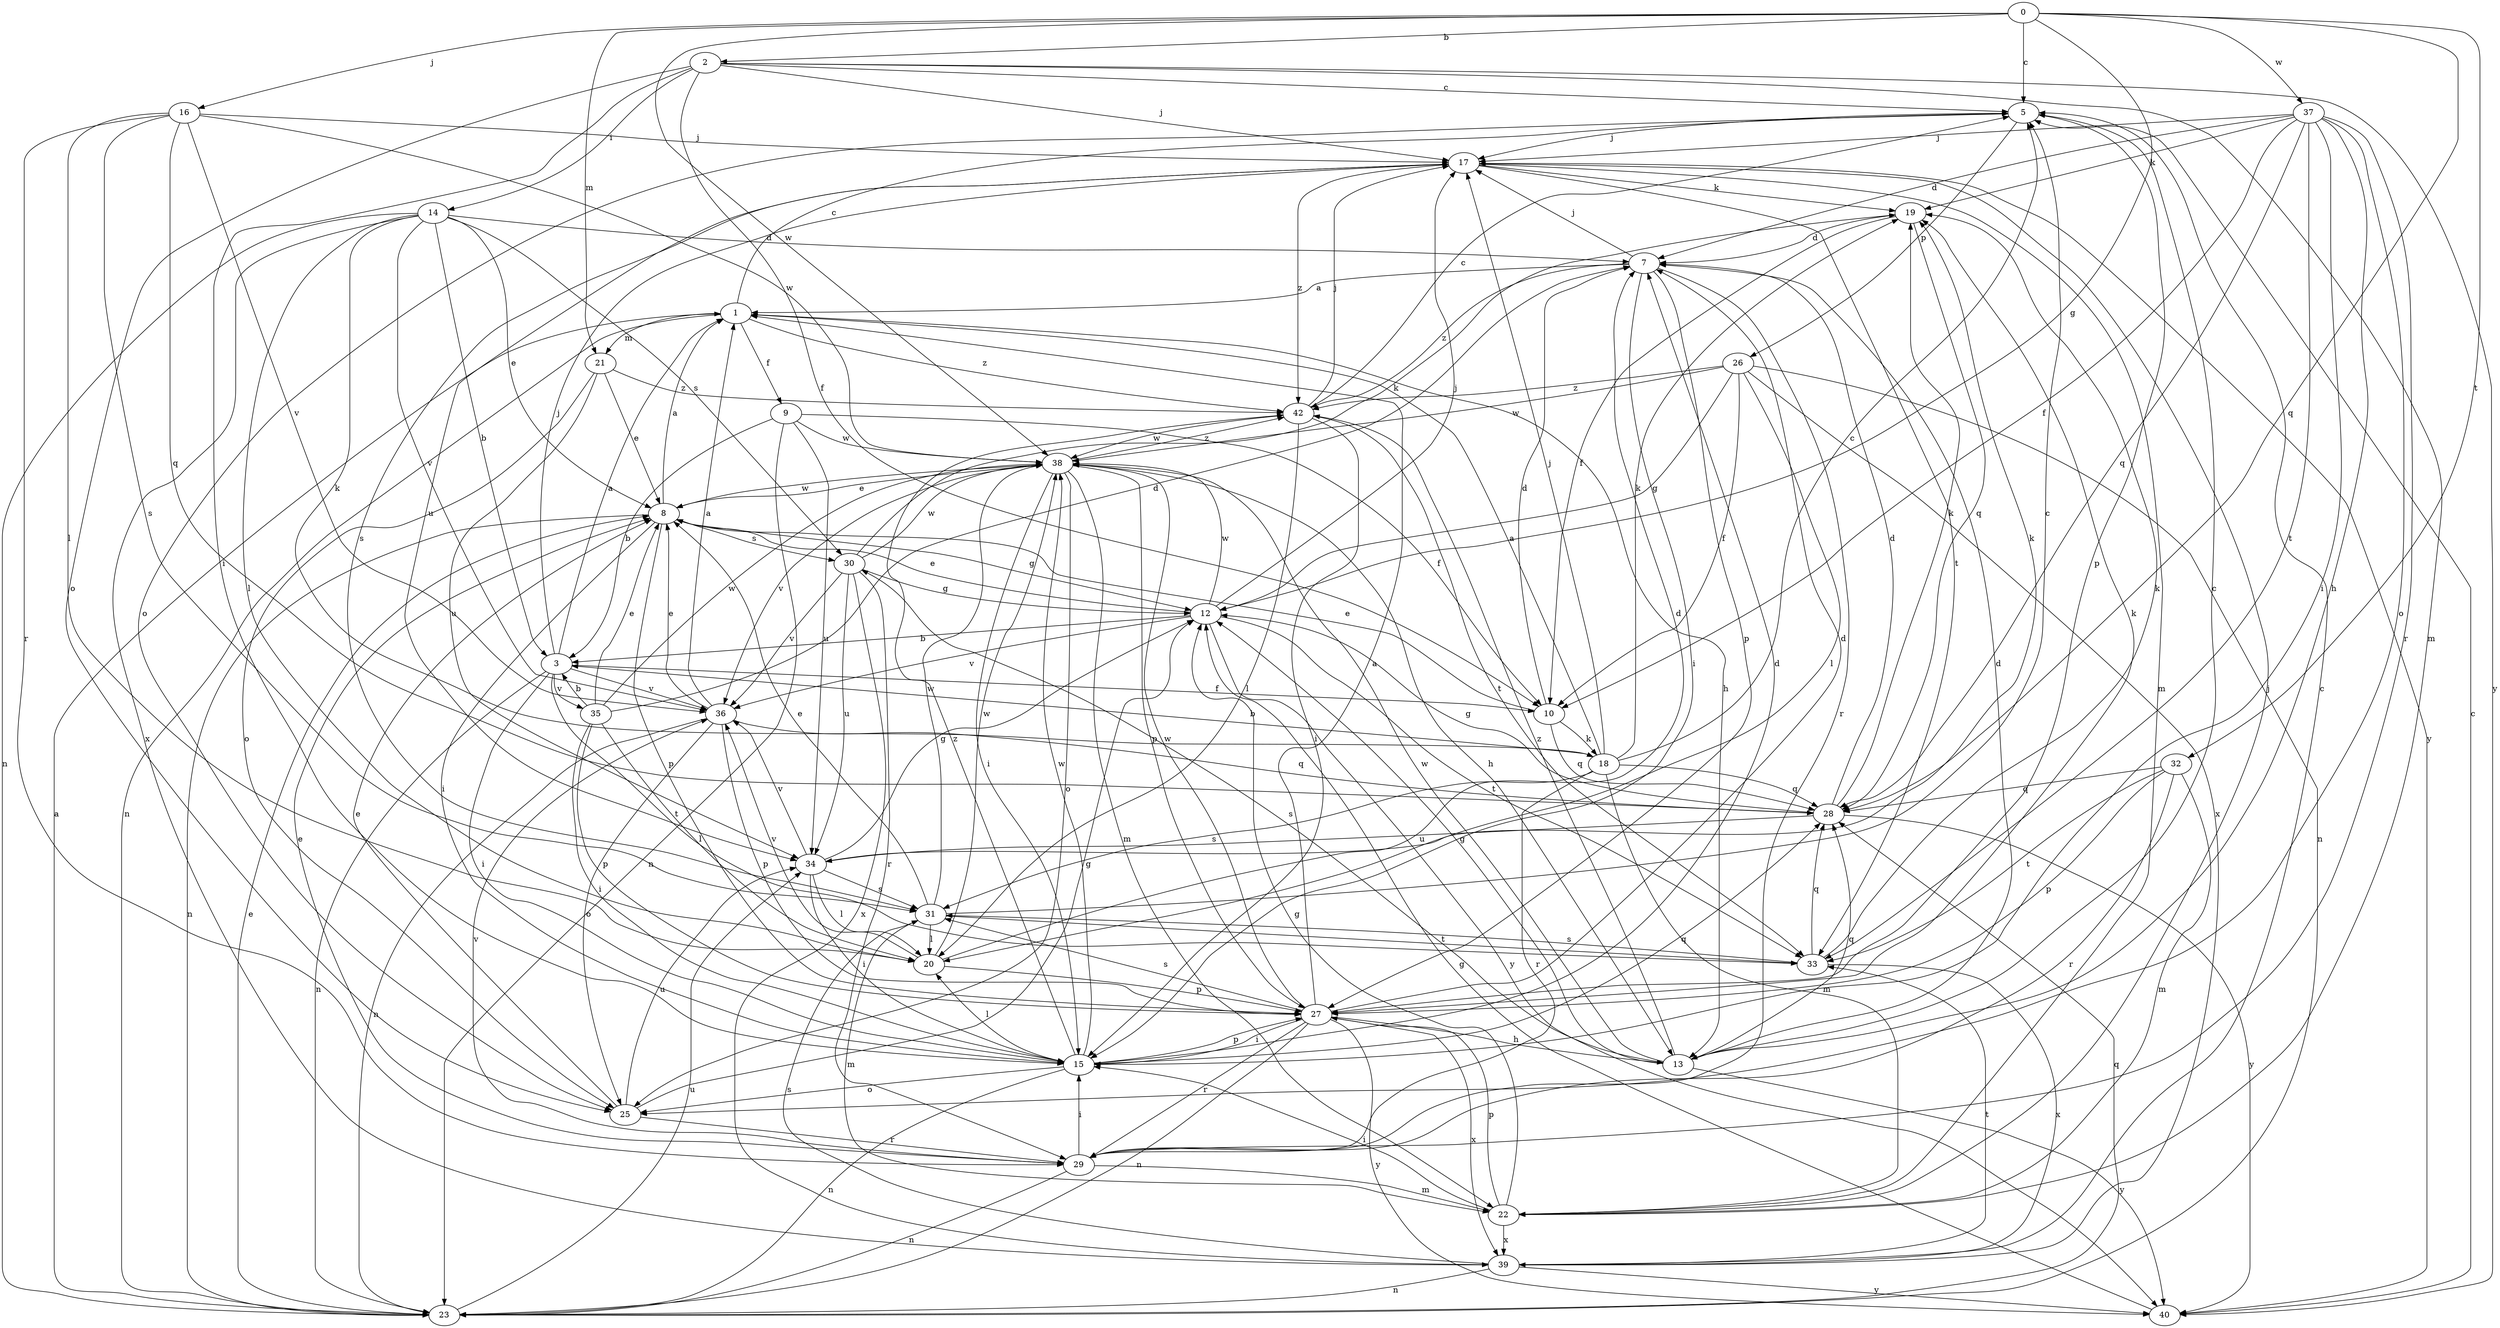 strict digraph  {
0;
1;
2;
3;
5;
7;
8;
9;
10;
12;
13;
14;
15;
16;
17;
18;
19;
20;
21;
22;
23;
25;
26;
27;
28;
29;
30;
31;
32;
33;
34;
35;
36;
37;
38;
39;
40;
42;
0 -> 2  [label=b];
0 -> 5  [label=c];
0 -> 12  [label=g];
0 -> 16  [label=j];
0 -> 21  [label=m];
0 -> 28  [label=q];
0 -> 32  [label=t];
0 -> 37  [label=w];
0 -> 38  [label=w];
1 -> 5  [label=c];
1 -> 9  [label=f];
1 -> 13  [label=h];
1 -> 21  [label=m];
1 -> 23  [label=n];
1 -> 42  [label=z];
2 -> 5  [label=c];
2 -> 10  [label=f];
2 -> 14  [label=i];
2 -> 15  [label=i];
2 -> 17  [label=j];
2 -> 22  [label=m];
2 -> 25  [label=o];
2 -> 40  [label=y];
3 -> 1  [label=a];
3 -> 10  [label=f];
3 -> 15  [label=i];
3 -> 17  [label=j];
3 -> 23  [label=n];
3 -> 33  [label=t];
3 -> 35  [label=v];
3 -> 36  [label=v];
5 -> 17  [label=j];
5 -> 25  [label=o];
5 -> 26  [label=p];
5 -> 27  [label=p];
7 -> 1  [label=a];
7 -> 15  [label=i];
7 -> 17  [label=j];
7 -> 27  [label=p];
7 -> 29  [label=r];
7 -> 42  [label=z];
8 -> 1  [label=a];
8 -> 12  [label=g];
8 -> 15  [label=i];
8 -> 23  [label=n];
8 -> 27  [label=p];
8 -> 30  [label=s];
8 -> 38  [label=w];
9 -> 3  [label=b];
9 -> 10  [label=f];
9 -> 23  [label=n];
9 -> 34  [label=u];
9 -> 38  [label=w];
10 -> 7  [label=d];
10 -> 8  [label=e];
10 -> 18  [label=k];
10 -> 28  [label=q];
12 -> 3  [label=b];
12 -> 8  [label=e];
12 -> 17  [label=j];
12 -> 33  [label=t];
12 -> 36  [label=v];
12 -> 38  [label=w];
12 -> 40  [label=y];
13 -> 5  [label=c];
13 -> 7  [label=d];
13 -> 12  [label=g];
13 -> 28  [label=q];
13 -> 30  [label=s];
13 -> 38  [label=w];
13 -> 40  [label=y];
13 -> 42  [label=z];
14 -> 3  [label=b];
14 -> 7  [label=d];
14 -> 8  [label=e];
14 -> 18  [label=k];
14 -> 20  [label=l];
14 -> 23  [label=n];
14 -> 30  [label=s];
14 -> 36  [label=v];
14 -> 39  [label=x];
15 -> 7  [label=d];
15 -> 20  [label=l];
15 -> 23  [label=n];
15 -> 25  [label=o];
15 -> 27  [label=p];
15 -> 28  [label=q];
15 -> 38  [label=w];
15 -> 42  [label=z];
16 -> 17  [label=j];
16 -> 20  [label=l];
16 -> 28  [label=q];
16 -> 29  [label=r];
16 -> 31  [label=s];
16 -> 36  [label=v];
16 -> 38  [label=w];
17 -> 19  [label=k];
17 -> 22  [label=m];
17 -> 31  [label=s];
17 -> 33  [label=t];
17 -> 34  [label=u];
17 -> 40  [label=y];
17 -> 42  [label=z];
18 -> 1  [label=a];
18 -> 3  [label=b];
18 -> 5  [label=c];
18 -> 17  [label=j];
18 -> 19  [label=k];
18 -> 22  [label=m];
18 -> 28  [label=q];
18 -> 29  [label=r];
18 -> 31  [label=s];
19 -> 7  [label=d];
19 -> 10  [label=f];
19 -> 28  [label=q];
20 -> 7  [label=d];
20 -> 27  [label=p];
20 -> 36  [label=v];
20 -> 38  [label=w];
21 -> 8  [label=e];
21 -> 25  [label=o];
21 -> 34  [label=u];
21 -> 42  [label=z];
22 -> 12  [label=g];
22 -> 15  [label=i];
22 -> 17  [label=j];
22 -> 27  [label=p];
22 -> 39  [label=x];
23 -> 1  [label=a];
23 -> 8  [label=e];
23 -> 28  [label=q];
23 -> 34  [label=u];
25 -> 8  [label=e];
25 -> 12  [label=g];
25 -> 29  [label=r];
25 -> 34  [label=u];
26 -> 10  [label=f];
26 -> 12  [label=g];
26 -> 20  [label=l];
26 -> 23  [label=n];
26 -> 38  [label=w];
26 -> 39  [label=x];
26 -> 42  [label=z];
27 -> 1  [label=a];
27 -> 7  [label=d];
27 -> 13  [label=h];
27 -> 15  [label=i];
27 -> 19  [label=k];
27 -> 23  [label=n];
27 -> 29  [label=r];
27 -> 31  [label=s];
27 -> 38  [label=w];
27 -> 39  [label=x];
27 -> 40  [label=y];
28 -> 7  [label=d];
28 -> 12  [label=g];
28 -> 19  [label=k];
28 -> 34  [label=u];
28 -> 40  [label=y];
29 -> 8  [label=e];
29 -> 15  [label=i];
29 -> 22  [label=m];
29 -> 23  [label=n];
29 -> 36  [label=v];
30 -> 12  [label=g];
30 -> 19  [label=k];
30 -> 29  [label=r];
30 -> 34  [label=u];
30 -> 36  [label=v];
30 -> 38  [label=w];
30 -> 39  [label=x];
31 -> 5  [label=c];
31 -> 8  [label=e];
31 -> 20  [label=l];
31 -> 22  [label=m];
31 -> 33  [label=t];
31 -> 38  [label=w];
32 -> 22  [label=m];
32 -> 27  [label=p];
32 -> 28  [label=q];
32 -> 29  [label=r];
32 -> 33  [label=t];
33 -> 19  [label=k];
33 -> 28  [label=q];
33 -> 31  [label=s];
33 -> 39  [label=x];
34 -> 12  [label=g];
34 -> 15  [label=i];
34 -> 19  [label=k];
34 -> 20  [label=l];
34 -> 31  [label=s];
34 -> 36  [label=v];
35 -> 3  [label=b];
35 -> 7  [label=d];
35 -> 8  [label=e];
35 -> 15  [label=i];
35 -> 20  [label=l];
35 -> 27  [label=p];
35 -> 38  [label=w];
36 -> 1  [label=a];
36 -> 8  [label=e];
36 -> 23  [label=n];
36 -> 25  [label=o];
36 -> 27  [label=p];
36 -> 28  [label=q];
37 -> 7  [label=d];
37 -> 10  [label=f];
37 -> 13  [label=h];
37 -> 15  [label=i];
37 -> 17  [label=j];
37 -> 19  [label=k];
37 -> 25  [label=o];
37 -> 28  [label=q];
37 -> 29  [label=r];
37 -> 33  [label=t];
38 -> 8  [label=e];
38 -> 13  [label=h];
38 -> 15  [label=i];
38 -> 22  [label=m];
38 -> 25  [label=o];
38 -> 27  [label=p];
38 -> 36  [label=v];
38 -> 42  [label=z];
39 -> 5  [label=c];
39 -> 23  [label=n];
39 -> 31  [label=s];
39 -> 33  [label=t];
39 -> 40  [label=y];
40 -> 5  [label=c];
40 -> 12  [label=g];
42 -> 5  [label=c];
42 -> 15  [label=i];
42 -> 17  [label=j];
42 -> 20  [label=l];
42 -> 33  [label=t];
42 -> 38  [label=w];
}
